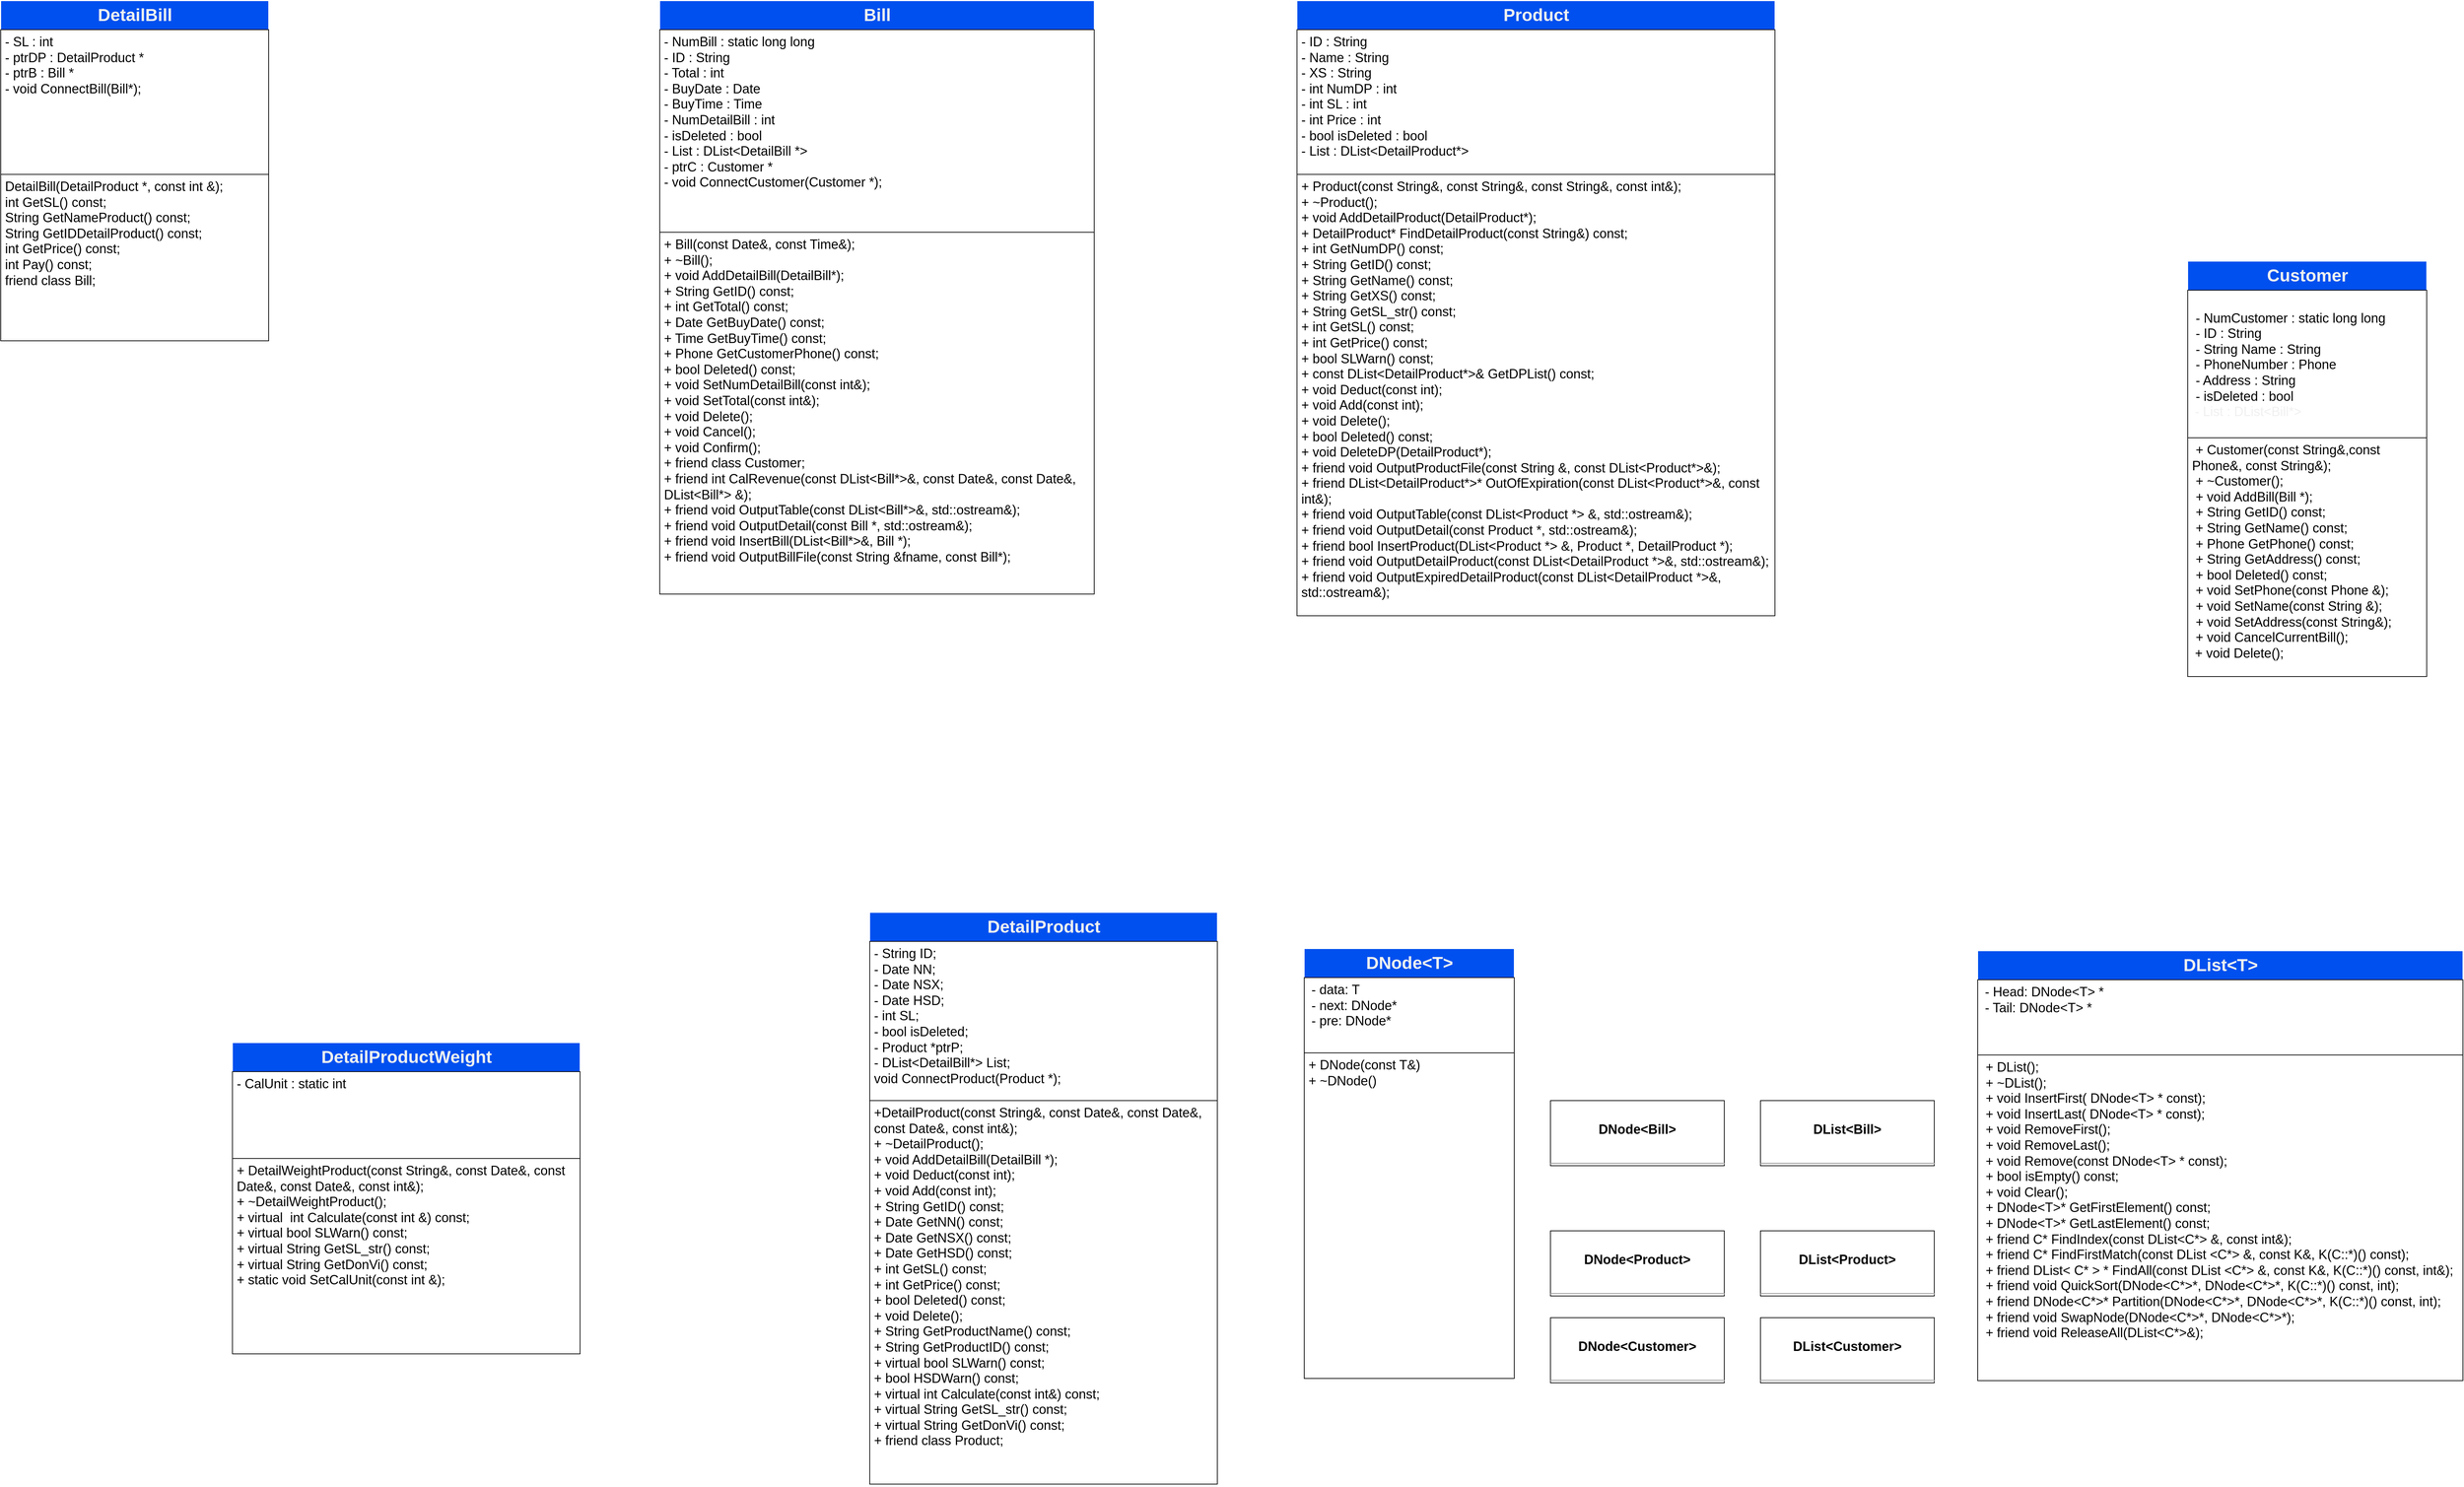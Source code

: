 <mxfile>
    <diagram id="9bruJvAFMh15KXZQaASx" name="Page-1">
        <mxGraphModel dx="5208" dy="575" grid="1" gridSize="10" guides="1" tooltips="1" connect="1" arrows="1" fold="1" page="1" pageScale="1" pageWidth="850" pageHeight="1100" math="0" shadow="0">
            <root>
                <mxCell id="0"/>
                <mxCell id="1" parent="0"/>
                <mxCell id="74" value="&lt;p style=&quot;text-align: center; margin: 4px 0px 0px; font-size: 18px;&quot;&gt;&lt;br style=&quot;font-size: 18px;&quot;&gt;&lt;/p&gt;&lt;p style=&quot;text-align: center; margin: 4px 0px 0px; font-size: 18px;&quot;&gt;&lt;b style=&quot;font-size: 18px;&quot;&gt;DNode&amp;lt;Customer&amp;gt;&lt;/b&gt;&lt;/p&gt;&lt;p style=&quot;margin: 4px 0px 0px; text-align: center; font-size: 18px;&quot;&gt;&lt;b style=&quot;font-size: 18px;&quot;&gt;&lt;br style=&quot;font-size: 18px;&quot;&gt;&lt;/b&gt;&lt;/p&gt;&lt;hr style=&quot;font-size: 18px;&quot;&gt;&lt;p style=&quot;margin: 0px 0px 0px 4px; font-size: 18px;&quot;&gt;&lt;br style=&quot;font-size: 18px;&quot;&gt;&lt;/p&gt;&lt;hr style=&quot;font-size: 18px;&quot;&gt;&lt;p style=&quot;margin: 0px 0px 0px 4px; font-size: 18px;&quot;&gt;&lt;br style=&quot;font-size: 18px;&quot;&gt;&lt;/p&gt;" style="verticalAlign=top;align=left;overflow=fill;fontSize=18;fontFamily=Helvetica;html=1;strokeColor=#000000;fontColor=default;fillColor=default;" vertex="1" parent="1">
                    <mxGeometry x="-1330" y="1860" width="240" height="90" as="geometry"/>
                </mxCell>
                <mxCell id="75" value="&lt;p style=&quot;text-align: center; margin: 4px 0px 0px; font-size: 18px;&quot;&gt;&lt;br style=&quot;font-size: 18px;&quot;&gt;&lt;/p&gt;&lt;p style=&quot;text-align: center; margin: 4px 0px 0px; font-size: 18px;&quot;&gt;&lt;b style=&quot;font-size: 18px;&quot;&gt;DNode&amp;lt;Product&amp;gt;&lt;/b&gt;&lt;/p&gt;&lt;p style=&quot;margin: 4px 0px 0px; text-align: center; font-size: 18px;&quot;&gt;&lt;b style=&quot;font-size: 18px;&quot;&gt;&lt;br style=&quot;font-size: 18px;&quot;&gt;&lt;/b&gt;&lt;/p&gt;&lt;hr style=&quot;font-size: 18px;&quot;&gt;&lt;p style=&quot;margin: 0px 0px 0px 4px; font-size: 18px;&quot;&gt;&lt;br style=&quot;font-size: 18px;&quot;&gt;&lt;/p&gt;&lt;hr style=&quot;font-size: 18px;&quot;&gt;&lt;p style=&quot;margin: 0px 0px 0px 4px; font-size: 18px;&quot;&gt;&lt;br style=&quot;font-size: 18px;&quot;&gt;&lt;/p&gt;" style="verticalAlign=top;align=left;overflow=fill;fontSize=18;fontFamily=Helvetica;html=1;strokeColor=#000000;fontColor=default;fillColor=default;" vertex="1" parent="1">
                    <mxGeometry x="-1330" y="1740" width="240" height="90" as="geometry"/>
                </mxCell>
                <mxCell id="76" value="&lt;p style=&quot;text-align: center; margin: 4px 0px 0px; font-size: 18px;&quot;&gt;&lt;br style=&quot;font-size: 18px;&quot;&gt;&lt;/p&gt;&lt;p style=&quot;text-align: center; margin: 4px 0px 0px; font-size: 18px;&quot;&gt;&lt;b style=&quot;font-size: 18px;&quot;&gt;DNode&amp;lt;Bill&amp;gt;&lt;/b&gt;&lt;/p&gt;&lt;p style=&quot;margin: 4px 0px 0px; text-align: center; font-size: 18px;&quot;&gt;&lt;b style=&quot;font-size: 18px;&quot;&gt;&lt;br style=&quot;font-size: 18px;&quot;&gt;&lt;/b&gt;&lt;/p&gt;&lt;hr style=&quot;font-size: 18px;&quot;&gt;&lt;p style=&quot;margin: 0px 0px 0px 4px; font-size: 18px;&quot;&gt;&lt;br style=&quot;font-size: 18px;&quot;&gt;&lt;/p&gt;&lt;hr style=&quot;font-size: 18px;&quot;&gt;&lt;p style=&quot;margin: 0px 0px 0px 4px; font-size: 18px;&quot;&gt;&lt;br style=&quot;font-size: 18px;&quot;&gt;&lt;/p&gt;" style="verticalAlign=top;align=left;overflow=fill;fontSize=18;fontFamily=Helvetica;html=1;strokeColor=#000000;fontColor=default;fillColor=default;" vertex="1" parent="1">
                    <mxGeometry x="-1330" y="1560" width="240" height="90" as="geometry"/>
                </mxCell>
                <mxCell id="91" style="edgeStyle=none;html=1;exitX=0.75;exitY=0;exitDx=0;exitDy=0;entryX=0.752;entryY=0.055;entryDx=0;entryDy=0;entryPerimeter=0;fontSize=18;fontColor=default;" edge="1" parent="1">
                    <mxGeometry relative="1" as="geometry">
                        <mxPoint x="-1455" y="430" as="sourcePoint"/>
                        <mxPoint x="-1454.72" y="440.065" as="targetPoint"/>
                    </mxGeometry>
                </mxCell>
                <mxCell id="92" value="&lt;b style=&quot;color: rgb(240, 240, 240); font-family: Helvetica; font-size: 24px;&quot;&gt;Customer&lt;/b&gt;" style="swimlane;html=1;fontStyle=0;childLayout=stackLayout;horizontal=1;startSize=40;fillColor=#0050ef;horizontalStack=0;resizeParent=1;resizeLast=0;collapsible=1;marginBottom=0;swimlaneFillColor=#ffffff;rounded=0;shadow=0;comic=0;labelBackgroundColor=none;strokeWidth=1;fontFamily=Verdana;fontSize=18;align=center;strokeColor=#FFFFFF;fontColor=#ffffff;" vertex="1" parent="1">
                    <mxGeometry x="-450" y="400" width="330" height="574" as="geometry"/>
                </mxCell>
                <mxCell id="93" value="&lt;br style=&quot;font-size: 18px;&quot;&gt;&amp;nbsp;-&amp;nbsp;NumCustomer : static long long&lt;br&gt;&amp;nbsp;- ID : String&lt;br&gt;&amp;nbsp;- String Name : String&lt;br&gt;&amp;nbsp;- PhoneNumber : Phone&lt;br&gt;&amp;nbsp;- Address : String&lt;br&gt;&amp;nbsp;- isDeleted : bool&lt;br&gt;&lt;p style=&quot;border-color: rgb(0, 0, 0); color: rgb(240, 240, 240); font-family: Helvetica; font-size: 18px; font-style: normal; font-variant-ligatures: normal; font-variant-caps: normal; letter-spacing: normal; orphans: 2; text-align: left; text-indent: 0px; text-transform: none; widows: 2; word-spacing: 0px; -webkit-text-stroke-width: 0px; text-decoration-thickness: initial; text-decoration-style: initial; text-decoration-color: initial; margin: 0px 0px 0px 4px;&quot;&gt;- List : DList&amp;lt;Bill*&amp;gt;&lt;/p&gt;&lt;span style=&quot;background-color: rgb(0, 0, 0); font-size: 18px;&quot;&gt;&lt;br style=&quot;font-size: 18px;&quot;&gt;&lt;/span&gt;" style="text;html=1;strokeColor=default;fillColor=default;align=left;verticalAlign=top;spacingLeft=4;spacingRight=4;whiteSpace=wrap;overflow=hidden;rotatable=0;points=[[0,0.5],[1,0.5]];portConstraint=eastwest;fontSize=18;" vertex="1" parent="92">
                    <mxGeometry y="40" width="330" height="204" as="geometry"/>
                </mxCell>
                <mxCell id="94" value="&lt;span style=&quot;font-size: 18px;&quot;&gt;&amp;nbsp;+&amp;nbsp;&lt;/span&gt;&lt;span style=&quot;font-size: 18px;&quot;&gt;Customer(const String&amp;amp;,const Phone&amp;amp;, const String&amp;amp;);&lt;/span&gt;&lt;div style=&quot;font-size: 18px;&quot;&gt;&amp;nbsp;+ ~Customer();&lt;/div&gt;&lt;div style=&quot;font-size: 18px;&quot;&gt;&amp;nbsp;+ void AddBill(Bill *);&lt;/div&gt;&lt;div style=&quot;font-size: 18px;&quot;&gt;&amp;nbsp;+ String GetID() const;&lt;/div&gt;&lt;div style=&quot;font-size: 18px;&quot;&gt;&amp;nbsp;+ String GetName() const;&lt;/div&gt;&lt;div style=&quot;font-size: 18px;&quot;&gt;&amp;nbsp;+ Phone GetPhone() const;&lt;/div&gt;&lt;div style=&quot;font-size: 18px;&quot;&gt;&amp;nbsp;+ String GetAddress() const;&lt;/div&gt;&lt;div style=&quot;font-size: 18px;&quot;&gt;&amp;nbsp;+ bool Deleted() const;&lt;/div&gt;&lt;div style=&quot;font-size: 18px;&quot;&gt;&amp;nbsp;+ void SetPhone(const Phone &amp;amp;);&lt;/div&gt;&lt;div style=&quot;font-size: 18px;&quot;&gt;&amp;nbsp;+ void SetName(const String &amp;amp;);&lt;/div&gt;&lt;div style=&quot;font-size: 18px;&quot;&gt;&amp;nbsp;+ void SetAddress(const String&amp;amp;);&lt;/div&gt;&lt;div style=&quot;font-size: 18px;&quot;&gt;&amp;nbsp;+ void CancelCurrentBill();&lt;/div&gt;&lt;p style=&quot;font-size: 18px; margin: 0px 0px 0px 4px;&quot;&gt;+ void Delete();&lt;/p&gt;" style="text;html=1;strokeColor=default;fillColor=default;align=left;verticalAlign=top;spacingLeft=4;spacingRight=4;whiteSpace=wrap;overflow=hidden;rotatable=0;points=[[0,0.5],[1,0.5]];portConstraint=eastwest;fontSize=18;gradientColor=none;" vertex="1" parent="92">
                    <mxGeometry y="244" width="330" height="330" as="geometry"/>
                </mxCell>
                <mxCell id="99" value="&lt;b style=&quot;color: rgb(240, 240, 240); font-family: Helvetica;&quot;&gt;&lt;font style=&quot;font-size: 24px;&quot;&gt;DList&amp;lt;T&amp;gt;&lt;/font&gt;&lt;/b&gt;" style="swimlane;html=1;fontStyle=0;childLayout=stackLayout;horizontal=1;startSize=40;fillColor=#0050ef;horizontalStack=0;resizeParent=1;resizeLast=0;collapsible=1;marginBottom=0;swimlaneFillColor=#ffffff;rounded=0;shadow=0;comic=0;labelBackgroundColor=none;strokeWidth=1;fontFamily=Verdana;fontSize=18;align=center;strokeColor=#FFFFFF;fontColor=#ffffff;labelBorderColor=none;" vertex="1" parent="1">
                    <mxGeometry x="-740" y="1353" width="670" height="594" as="geometry">
                        <mxRectangle x="-750" y="1350" width="140" height="40" as="alternateBounds"/>
                    </mxGeometry>
                </mxCell>
                <mxCell id="100" value="&lt;p style=&quot;margin: 0px 0px 0px 4px; font-size: 18px;&quot;&gt;&lt;font style=&quot;font-size: 18px;&quot;&gt;- Head: DNode&amp;lt;T&amp;gt; *&lt;br style=&quot;font-size: 18px;&quot;&gt;- Tail: DNode&amp;lt;T&amp;gt; *&lt;/font&gt;&lt;/p&gt;&lt;p style=&quot;margin: 0px 0px 0px 4px; font-size: 18px;&quot;&gt;&lt;br style=&quot;font-size: 18px;&quot;&gt;&lt;/p&gt;" style="text;html=1;strokeColor=default;fillColor=default;align=left;verticalAlign=top;spacingLeft=4;spacingRight=4;whiteSpace=wrap;overflow=hidden;rotatable=0;points=[[0,0.5],[1,0.5]];portConstraint=eastwest;fontSize=18;" vertex="1" parent="99">
                    <mxGeometry y="40" width="670" height="104" as="geometry"/>
                </mxCell>
                <mxCell id="101" value="&lt;span style=&quot;&quot;&gt;&amp;nbsp;+&amp;nbsp;&lt;/span&gt;&lt;span style=&quot;background-color: initial;&quot;&gt;DList();&lt;/span&gt;&lt;div style=&quot;&quot;&gt;&amp;nbsp;+ ~DList();&lt;/div&gt;&lt;div style=&quot;&quot;&gt;&amp;nbsp;+ void InsertFirst( DNode&amp;lt;T&amp;gt; * const);&lt;/div&gt;&lt;div style=&quot;&quot;&gt;&amp;nbsp;+ void InsertLast( DNode&amp;lt;T&amp;gt; * const);&lt;/div&gt;&lt;div style=&quot;&quot;&gt;&amp;nbsp;+ void RemoveFirst();&lt;/div&gt;&lt;div style=&quot;&quot;&gt;&amp;nbsp;+ void RemoveLast();&lt;/div&gt;&lt;div style=&quot;&quot;&gt;&amp;nbsp;+ void Remove(const DNode&amp;lt;T&amp;gt; * const);&lt;/div&gt;&lt;div style=&quot;&quot;&gt;&amp;nbsp;+ bool isEmpty() const;&lt;/div&gt;&lt;div style=&quot;&quot;&gt;&amp;nbsp;+ void Clear();&lt;/div&gt;&lt;div style=&quot;&quot;&gt;&amp;nbsp;+ DNode&amp;lt;T&amp;gt;* GetFirstElement() const;&lt;/div&gt;&lt;div style=&quot;&quot;&gt;&amp;nbsp;+ DNode&amp;lt;T&amp;gt;* GetLastElement() const;&lt;/div&gt;&lt;div style=&quot;&quot;&gt;&lt;span style=&quot;background-color: initial;&quot;&gt;&amp;nbsp;+ friend C* FindIndex(const DList&amp;lt;C*&amp;gt; &amp;amp;, const int&amp;amp;);&lt;/span&gt;&lt;br&gt;&lt;/div&gt;&lt;div style=&quot;&quot;&gt;&amp;nbsp;+&amp;nbsp;&lt;span style=&quot;background-color: initial;&quot;&gt;friend C* FindFirstMatch(const DList &amp;lt;C*&amp;gt; &amp;amp;, const K&amp;amp;, K(C::*)() const);&lt;/span&gt;&lt;/div&gt;&lt;div style=&quot;&quot;&gt;&lt;span style=&quot;background-color: initial;&quot;&gt;&amp;nbsp;+ friend DList&amp;lt; C* &amp;gt; * FindAll(const DList &amp;lt;C*&amp;gt; &amp;amp;, const K&amp;amp;, K(C::*)() const, int&amp;amp;);&lt;/span&gt;&lt;br&gt;&lt;/div&gt;&lt;div style=&quot;&quot;&gt;&lt;span style=&quot;background-color: initial;&quot;&gt;&amp;nbsp;+ friend void QuickSort(DNode&amp;lt;C*&amp;gt;*, DNode&amp;lt;C*&amp;gt;*, K(C::*)() const, int);&lt;/span&gt;&lt;br&gt;&lt;/div&gt;&lt;div style=&quot;&quot;&gt;&lt;span style=&quot;background-color: initial;&quot;&gt;&amp;nbsp;+ friend DNode&amp;lt;C*&amp;gt;* Partition(DNode&amp;lt;C*&amp;gt;*, DNode&amp;lt;C*&amp;gt;*, K(C::*)() const, int);&lt;/span&gt;&lt;br&gt;&lt;/div&gt;&lt;div style=&quot;&quot;&gt;&lt;span style=&quot;background-color: initial;&quot;&gt;&amp;nbsp;+ friend void SwapNode(DNode&amp;lt;C*&amp;gt;*, DNode&amp;lt;C*&amp;gt;*);&lt;/span&gt;&lt;br&gt;&lt;/div&gt;&lt;div style=&quot;&quot;&gt;&lt;span style=&quot;background-color: initial;&quot;&gt;&amp;nbsp;+ friend void ReleaseAll(DList&amp;lt;C*&amp;gt;&amp;amp;);&lt;/span&gt;&lt;/div&gt;" style="text;html=1;strokeColor=default;fillColor=default;align=left;verticalAlign=top;spacingLeft=4;spacingRight=4;whiteSpace=wrap;overflow=hidden;rotatable=0;points=[[0,0.5],[1,0.5]];portConstraint=eastwest;fontSize=18;gradientColor=none;" vertex="1" parent="99">
                    <mxGeometry y="144" width="670" height="450" as="geometry"/>
                </mxCell>
                <mxCell id="103" value="&lt;b style=&quot;color: rgb(240, 240, 240); font-family: Helvetica;&quot;&gt;&lt;font style=&quot;font-size: 24px;&quot;&gt;DNode&amp;lt;T&amp;gt;&lt;/font&gt;&lt;/b&gt;" style="swimlane;html=1;fontStyle=0;childLayout=stackLayout;horizontal=1;startSize=40;fillColor=#0050ef;horizontalStack=0;resizeParent=1;resizeLast=0;collapsible=1;marginBottom=0;swimlaneFillColor=#ffffff;rounded=0;shadow=0;comic=0;labelBackgroundColor=none;strokeWidth=1;fontFamily=Verdana;fontSize=18;align=center;strokeColor=#FFFFFF;fontColor=#ffffff;" vertex="1" parent="1">
                    <mxGeometry x="-1670" y="1350" width="290" height="594" as="geometry"/>
                </mxCell>
                <mxCell id="104" value="&lt;p style=&quot;margin: 0px 0px 0px 4px;&quot;&gt;- data: T&lt;br&gt;- next: DNode*&lt;/p&gt;&lt;p style=&quot;margin: 0px 0px 0px 4px;&quot;&gt;- pre: DNode*&lt;/p&gt;" style="text;html=1;strokeColor=default;fillColor=default;align=left;verticalAlign=top;spacingLeft=4;spacingRight=4;whiteSpace=wrap;overflow=hidden;rotatable=0;points=[[0,0.5],[1,0.5]];portConstraint=eastwest;fontSize=18;" vertex="1" parent="103">
                    <mxGeometry y="40" width="290" height="104" as="geometry"/>
                </mxCell>
                <mxCell id="105" value="&lt;span style=&quot;background-color: initial;&quot;&gt;+ DNode(const T&amp;amp;)&lt;br&gt;&lt;/span&gt;&lt;span style=&quot;background-color: initial;&quot;&gt;+ ~DNode()&lt;/span&gt;&lt;span style=&quot;background-color: initial;&quot;&gt;&lt;br&gt;&lt;/span&gt;" style="text;html=1;strokeColor=default;fillColor=default;align=left;verticalAlign=top;spacingLeft=4;spacingRight=4;whiteSpace=wrap;overflow=hidden;rotatable=0;points=[[0,0.5],[1,0.5]];portConstraint=eastwest;fontSize=18;gradientColor=none;" vertex="1" parent="103">
                    <mxGeometry y="144" width="290" height="450" as="geometry"/>
                </mxCell>
                <mxCell id="107" value="&lt;b style=&quot;color: rgb(240, 240, 240); font-family: Helvetica; font-size: 24px;&quot;&gt;Product&lt;/b&gt;" style="swimlane;html=1;fontStyle=0;childLayout=stackLayout;horizontal=1;startSize=40;fillColor=#0050ef;horizontalStack=0;resizeParent=1;resizeLast=0;collapsible=1;marginBottom=0;swimlaneFillColor=#ffffff;rounded=0;shadow=0;comic=0;labelBackgroundColor=none;strokeWidth=1;fontFamily=Verdana;fontSize=18;align=center;strokeColor=#FFFFFF;fontColor=#ffffff;" vertex="1" parent="1">
                    <mxGeometry x="-1680" y="40" width="660" height="850" as="geometry"/>
                </mxCell>
                <mxCell id="108" value="&lt;span style=&quot;background-color: rgb(0, 0, 0);&quot;&gt;&lt;div style=&quot;&quot;&gt;- ID : String&lt;/div&gt;&lt;div style=&quot;&quot;&gt;- Name : String&lt;/div&gt;&lt;div style=&quot;&quot;&gt;- XS : String&lt;/div&gt;&lt;div style=&quot;&quot;&gt;- int NumDP : int&lt;/div&gt;&lt;div style=&quot;&quot;&gt;- int SL : int&lt;/div&gt;&lt;div style=&quot;&quot;&gt;- int Price : int&lt;/div&gt;&lt;div style=&quot;&quot;&gt;- bool isDeleted : bool&lt;/div&gt;&lt;div style=&quot;&quot;&gt;- List : DList&amp;lt;DetailProduct*&amp;gt;&lt;/div&gt;&lt;/span&gt;" style="text;html=1;strokeColor=default;fillColor=default;align=left;verticalAlign=top;spacingLeft=4;spacingRight=4;whiteSpace=wrap;overflow=hidden;rotatable=0;points=[[0,0.5],[1,0.5]];portConstraint=eastwest;fontSize=18;" vertex="1" parent="107">
                    <mxGeometry y="40" width="660" height="200" as="geometry"/>
                </mxCell>
                <mxCell id="109" value="&lt;div&gt;+ Product(const String&amp;amp;, const String&amp;amp;, const String&amp;amp;, const int&amp;amp;);&lt;/div&gt;&lt;div&gt;+ ~Product();&lt;/div&gt;&lt;div&gt;+ void AddDetailProduct(DetailProduct*);&lt;/div&gt;&lt;div&gt;+ DetailProduct* FindDetailProduct(const String&amp;amp;) const;&lt;/div&gt;&lt;div&gt;+ int GetNumDP() const;&lt;/div&gt;&lt;div&gt;+ String GetID() const;&lt;/div&gt;&lt;div&gt;+ String GetName() const;&lt;/div&gt;&lt;div&gt;+ String GetXS() const;&lt;/div&gt;&lt;div&gt;+ String GetSL_str() const;&lt;/div&gt;&lt;div&gt;+ int GetSL() const;&lt;/div&gt;&lt;div&gt;+ int GetPrice() const;&lt;/div&gt;&lt;div&gt;+ bool SLWarn() const;&lt;/div&gt;&lt;div&gt;+ const DList&amp;lt;DetailProduct*&amp;gt;&amp;amp; GetDPList() const;&lt;/div&gt;&lt;div&gt;+ void Deduct(const int);&lt;/div&gt;&lt;div&gt;+ void Add(const int);&lt;/div&gt;&lt;div&gt;+ void Delete();&lt;/div&gt;&lt;div&gt;+ bool Deleted() const;&lt;/div&gt;&lt;div&gt;+ void DeleteDP(DetailProduct*);&lt;/div&gt;&lt;div&gt;&lt;div&gt;+ friend void OutputProductFile(const String &amp;amp;, const DList&amp;lt;Product*&amp;gt;&amp;amp;);&lt;/div&gt;&lt;div&gt;+ friend DList&amp;lt;DetailProduct*&amp;gt;* OutOfExpiration(const DList&amp;lt;Product*&amp;gt;&amp;amp;, const int&amp;amp;);&lt;/div&gt;&lt;div&gt;+ friend void OutputTable(const DList&amp;lt;Product *&amp;gt; &amp;amp;, std::ostream&amp;amp;);&lt;/div&gt;&lt;div&gt;+ friend void OutputDetail(const Product *, std::ostream&amp;amp;);&lt;/div&gt;&lt;div&gt;+ friend bool InsertProduct(DList&amp;lt;Product *&amp;gt; &amp;amp;, Product *, DetailProduct *);&lt;/div&gt;&lt;div&gt;+ friend void OutputDetailProduct(const DList&amp;lt;DetailProduct *&amp;gt;&amp;amp;, std::ostream&amp;amp;);&lt;/div&gt;&lt;div&gt;+ friend void OutputExpiredDetailProduct(const DList&amp;lt;DetailProduct *&amp;gt;&amp;amp;, std::ostream&amp;amp;);&lt;/div&gt;&lt;/div&gt;" style="text;html=1;strokeColor=default;fillColor=default;align=left;verticalAlign=top;spacingLeft=4;spacingRight=4;whiteSpace=wrap;overflow=hidden;rotatable=0;points=[[0,0.5],[1,0.5]];portConstraint=eastwest;fontSize=18;gradientColor=none;" vertex="1" parent="107">
                    <mxGeometry y="240" width="660" height="610" as="geometry"/>
                </mxCell>
                <mxCell id="114" value="&lt;b style=&quot;color: rgb(240, 240, 240); font-family: Helvetica; font-size: 24px;&quot;&gt;DetailProduct&lt;/b&gt;" style="swimlane;html=1;fontStyle=0;childLayout=stackLayout;horizontal=1;startSize=40;fillColor=#0050ef;horizontalStack=0;resizeParent=1;resizeLast=0;collapsible=1;marginBottom=0;swimlaneFillColor=#ffffff;rounded=0;shadow=0;comic=0;labelBackgroundColor=none;strokeWidth=1;fontFamily=Verdana;fontSize=18;align=center;strokeColor=#FFFFFF;fontColor=#ffffff;" vertex="1" parent="1">
                    <mxGeometry x="-2270" y="1300" width="480" height="790" as="geometry"/>
                </mxCell>
                <mxCell id="115" value="&lt;span style=&quot;background-color: rgb(0, 0, 0);&quot;&gt;&lt;div style=&quot;&quot;&gt;&lt;div&gt;- String ID;&lt;/div&gt;&lt;div&gt;- Date NN;&lt;/div&gt;&lt;div&gt;- Date NSX;&lt;/div&gt;&lt;div&gt;- Date HSD;&lt;/div&gt;&lt;div&gt;- int SL;&lt;/div&gt;&lt;div&gt;- bool isDeleted;&lt;/div&gt;&lt;div&gt;- Product *ptrP;&lt;/div&gt;&lt;div&gt;- DList&amp;lt;DetailBill*&amp;gt; List;&lt;/div&gt;&lt;div&gt;void ConnectProduct(Product *);&lt;/div&gt;&lt;/div&gt;&lt;/span&gt;" style="text;html=1;strokeColor=default;fillColor=default;align=left;verticalAlign=top;spacingLeft=4;spacingRight=4;whiteSpace=wrap;overflow=hidden;rotatable=0;points=[[0,0.5],[1,0.5]];portConstraint=eastwest;fontSize=18;" vertex="1" parent="114">
                    <mxGeometry y="40" width="480" height="220" as="geometry"/>
                </mxCell>
                <mxCell id="116" value="&lt;div&gt;+DetailProduct(const String&amp;amp;, const Date&amp;amp;, const Date&amp;amp;, const Date&amp;amp;, const int&amp;amp;);&lt;/div&gt;&lt;div&gt;+ ~DetailProduct();&lt;/div&gt;&lt;div&gt;+ void AddDetailBill(DetailBill *);&lt;/div&gt;&lt;div&gt;+ void Deduct(const int);&lt;/div&gt;&lt;div&gt;+ void Add(const int);&lt;/div&gt;&lt;div&gt;+ String GetID() const;&lt;/div&gt;&lt;div&gt;+ Date GetNN() const;&lt;/div&gt;&lt;div&gt;+ Date GetNSX() const;&lt;/div&gt;&lt;div&gt;+ Date GetHSD() const;&lt;/div&gt;&lt;div&gt;+ int GetSL() const;&lt;/div&gt;&lt;div&gt;+ int GetPrice() const;&lt;/div&gt;&lt;div&gt;+ bool Deleted() const;&lt;/div&gt;&lt;div&gt;+ void Delete();&lt;/div&gt;&lt;div&gt;+ String GetProductName() const;&lt;/div&gt;&lt;div&gt;+ String GetProductID() const;&lt;/div&gt;&lt;div&gt;+ virtual bool SLWarn() const;&lt;/div&gt;&lt;div&gt;+ bool HSDWarn() const;&lt;/div&gt;&lt;div&gt;+ virtual int Calculate(const int&amp;amp;) const;&lt;/div&gt;&lt;div&gt;+ virtual String GetSL_str() const;&lt;/div&gt;&lt;div&gt;+ virtual String GetDonVi() const;&lt;/div&gt;&lt;div&gt;+ friend class Product;&lt;/div&gt;" style="text;html=1;strokeColor=default;fillColor=default;align=left;verticalAlign=top;spacingLeft=4;spacingRight=4;whiteSpace=wrap;overflow=hidden;rotatable=0;points=[[0,0.5],[1,0.5]];portConstraint=eastwest;fontSize=18;gradientColor=none;" vertex="1" parent="114">
                    <mxGeometry y="260" width="480" height="530" as="geometry"/>
                </mxCell>
                <mxCell id="117" value="&lt;b style=&quot;color: rgb(240, 240, 240); font-family: Helvetica; font-size: 24px;&quot;&gt;DetailProductWeight&lt;/b&gt;" style="swimlane;html=1;fontStyle=0;childLayout=stackLayout;horizontal=1;startSize=40;fillColor=#0050ef;horizontalStack=0;resizeParent=1;resizeLast=0;collapsible=1;marginBottom=0;swimlaneFillColor=#ffffff;rounded=0;shadow=0;comic=0;labelBackgroundColor=none;strokeWidth=1;fontFamily=Verdana;fontSize=18;align=center;strokeColor=#FFFFFF;fontColor=#ffffff;" vertex="1" parent="1">
                    <mxGeometry x="-3150" y="1480" width="480" height="430" as="geometry"/>
                </mxCell>
                <mxCell id="118" value="&lt;span style=&quot;background-color: rgb(0, 0, 0);&quot;&gt;&lt;div style=&quot;&quot;&gt;- CalUnit : static int&lt;br&gt;&lt;/div&gt;&lt;div style=&quot;&quot;&gt;&lt;br&gt;&lt;/div&gt;&lt;/span&gt;" style="text;html=1;strokeColor=default;fillColor=default;align=left;verticalAlign=top;spacingLeft=4;spacingRight=4;whiteSpace=wrap;overflow=hidden;rotatable=0;points=[[0,0.5],[1,0.5]];portConstraint=eastwest;fontSize=18;" vertex="1" parent="117">
                    <mxGeometry y="40" width="480" height="120" as="geometry"/>
                </mxCell>
                <mxCell id="119" value="&lt;div&gt;+ DetailWeightProduct(const String&amp;amp;, const Date&amp;amp;, const Date&amp;amp;, const Date&amp;amp;, const int&amp;amp;);&lt;/div&gt;&lt;div&gt;+ ~DetailWeightProduct();&lt;/div&gt;&lt;div&gt;+ virtual&amp;nbsp; int Calculate(const int &amp;amp;) const;&lt;/div&gt;&lt;div&gt;+ virtual bool SLWarn() const;&lt;/div&gt;&lt;div&gt;+ virtual String GetSL_str() const;&lt;/div&gt;&lt;div&gt;+ virtual String GetDonVi() const;&lt;/div&gt;&lt;div&gt;+ static void SetCalUnit(const int &amp;amp;);&lt;/div&gt;" style="text;html=1;strokeColor=default;fillColor=default;align=left;verticalAlign=top;spacingLeft=4;spacingRight=4;whiteSpace=wrap;overflow=hidden;rotatable=0;points=[[0,0.5],[1,0.5]];portConstraint=eastwest;fontSize=18;gradientColor=none;" vertex="1" parent="117">
                    <mxGeometry y="160" width="480" height="270" as="geometry"/>
                </mxCell>
                <mxCell id="120" value="&lt;b style=&quot;color: rgb(240, 240, 240); font-family: Helvetica; font-size: 24px;&quot;&gt;Bill&lt;/b&gt;" style="swimlane;html=1;fontStyle=0;childLayout=stackLayout;horizontal=1;startSize=40;fillColor=#0050ef;horizontalStack=0;resizeParent=1;resizeLast=0;collapsible=1;marginBottom=0;swimlaneFillColor=#ffffff;rounded=0;shadow=0;comic=0;labelBackgroundColor=none;strokeWidth=1;fontFamily=Verdana;fontSize=18;align=center;strokeColor=#FFFFFF;fontColor=#ffffff;" vertex="1" parent="1">
                    <mxGeometry x="-2560" y="40" width="600" height="820" as="geometry"/>
                </mxCell>
                <mxCell id="121" value="&lt;span style=&quot;background-color: rgb(0, 0, 0);&quot;&gt;&lt;div style=&quot;&quot;&gt;&lt;div&gt;- NumBill : static long long&lt;/div&gt;&lt;div&gt;- ID : String&lt;/div&gt;&lt;div&gt;- Total : int&lt;/div&gt;&lt;div&gt;- BuyDate : Date&lt;/div&gt;&lt;div&gt;- BuyTime : Time&lt;/div&gt;&lt;div&gt;- NumDetailBill : int&lt;/div&gt;&lt;div&gt;- isDeleted : bool&lt;/div&gt;&lt;div&gt;- List : DList&amp;lt;DetailBill *&amp;gt;&lt;/div&gt;&lt;div&gt;- ptrC : Customer *&lt;/div&gt;&lt;div&gt;- void ConnectCustomer(Customer *);&lt;/div&gt;&lt;/div&gt;&lt;/span&gt;" style="text;html=1;strokeColor=default;fillColor=default;align=left;verticalAlign=top;spacingLeft=4;spacingRight=4;whiteSpace=wrap;overflow=hidden;rotatable=0;points=[[0,0.5],[1,0.5]];portConstraint=eastwest;fontSize=18;" vertex="1" parent="120">
                    <mxGeometry y="40" width="600" height="280" as="geometry"/>
                </mxCell>
                <mxCell id="122" value="&lt;div&gt;+ Bill(const Date&amp;amp;, const Time&amp;amp;);&lt;/div&gt;&lt;div&gt;+ ~Bill();&lt;/div&gt;&lt;div&gt;+ void AddDetailBill(DetailBill*);&lt;/div&gt;&lt;div&gt;+ String GetID() const;&lt;/div&gt;&lt;div&gt;+ int GetTotal() const;&lt;/div&gt;&lt;div&gt;+ Date GetBuyDate() const;&lt;/div&gt;&lt;div&gt;+ Time GetBuyTime() const;&lt;/div&gt;&lt;div&gt;+ Phone GetCustomerPhone() const;&lt;/div&gt;&lt;div&gt;+ bool Deleted() const;&lt;/div&gt;&lt;div&gt;+ void SetNumDetailBill(const int&amp;amp;);&lt;/div&gt;&lt;div&gt;+ void SetTotal(const int&amp;amp;);&lt;/div&gt;&lt;div&gt;+ void Delete();&lt;/div&gt;&lt;div&gt;+ void Cancel();&lt;/div&gt;&lt;div&gt;+ void Confirm();&lt;/div&gt;&lt;div&gt;+ friend class Customer;&lt;/div&gt;&lt;div&gt;&lt;div&gt;+ friend int CalRevenue(const DList&amp;lt;Bill*&amp;gt;&amp;amp;, const Date&amp;amp;, const Date&amp;amp;, DList&amp;lt;Bill*&amp;gt; &amp;amp;);&lt;/div&gt;&lt;div&gt;+ friend void OutputTable(const DList&amp;lt;Bill*&amp;gt;&amp;amp;, std::ostream&amp;amp;);&lt;/div&gt;&lt;div&gt;+ friend void OutputDetail(const Bill *, std::ostream&amp;amp;);&lt;/div&gt;&lt;div&gt;+ friend void InsertBill(DList&amp;lt;Bill*&amp;gt;&amp;amp;, Bill *);&lt;/div&gt;&lt;div&gt;+ friend void OutputBillFile(const String &amp;amp;fname, const Bill*);&lt;/div&gt;&lt;/div&gt;" style="text;html=1;strokeColor=default;fillColor=default;align=left;verticalAlign=top;spacingLeft=4;spacingRight=4;whiteSpace=wrap;overflow=hidden;rotatable=0;points=[[0,0.5],[1,0.5]];portConstraint=eastwest;fontSize=18;gradientColor=none;" vertex="1" parent="120">
                    <mxGeometry y="320" width="600" height="500" as="geometry"/>
                </mxCell>
                <mxCell id="123" value="&lt;b style=&quot;color: rgb(240, 240, 240); font-family: Helvetica; font-size: 24px;&quot;&gt;DetailBill&lt;/b&gt;" style="swimlane;html=1;fontStyle=0;childLayout=stackLayout;horizontal=1;startSize=40;fillColor=#0050ef;horizontalStack=0;resizeParent=1;resizeLast=0;collapsible=1;marginBottom=0;swimlaneFillColor=#ffffff;rounded=0;shadow=0;comic=0;labelBackgroundColor=none;strokeWidth=1;fontFamily=Verdana;fontSize=18;align=center;strokeColor=#FFFFFF;fontColor=#ffffff;" vertex="1" parent="1">
                    <mxGeometry x="-3470" y="40" width="370" height="470" as="geometry"/>
                </mxCell>
                <mxCell id="124" value="&lt;span style=&quot;background-color: rgb(0, 0, 0);&quot;&gt;&lt;div style=&quot;&quot;&gt;&lt;div&gt;- SL : int&lt;/div&gt;&lt;div&gt;- ptrDP : DetailProduct *&lt;/div&gt;&lt;div&gt;- ptrB : Bill *&lt;/div&gt;&lt;div&gt;- void ConnectBill(Bill*);&lt;/div&gt;&lt;/div&gt;&lt;/span&gt;" style="text;html=1;strokeColor=default;fillColor=default;align=left;verticalAlign=top;spacingLeft=4;spacingRight=4;whiteSpace=wrap;overflow=hidden;rotatable=0;points=[[0,0.5],[1,0.5]];portConstraint=eastwest;fontSize=18;" vertex="1" parent="123">
                    <mxGeometry y="40" width="370" height="200" as="geometry"/>
                </mxCell>
                <mxCell id="125" value="&lt;div&gt;DetailBill(DetailProduct *, const int &amp;amp;);&lt;/div&gt;&lt;div&gt;int GetSL() const;&lt;/div&gt;&lt;div&gt;String GetNameProduct() const;&lt;/div&gt;&lt;div&gt;String GetIDDetailProduct() const;&lt;/div&gt;&lt;div&gt;int GetPrice() const;&lt;/div&gt;&lt;div&gt;int Pay() const;&lt;/div&gt;&lt;div&gt;friend class Bill;&lt;/div&gt;" style="text;html=1;strokeColor=default;fillColor=default;align=left;verticalAlign=top;spacingLeft=4;spacingRight=4;whiteSpace=wrap;overflow=hidden;rotatable=0;points=[[0,0.5],[1,0.5]];portConstraint=eastwest;fontSize=18;gradientColor=none;" vertex="1" parent="123">
                    <mxGeometry y="240" width="370" height="230" as="geometry"/>
                </mxCell>
                <mxCell id="126" value="&lt;p style=&quot;text-align: center; margin: 4px 0px 0px; font-size: 18px;&quot;&gt;&lt;br style=&quot;font-size: 18px;&quot;&gt;&lt;/p&gt;&lt;p style=&quot;text-align: center; margin: 4px 0px 0px; font-size: 18px;&quot;&gt;&lt;b style=&quot;font-size: 18px;&quot;&gt;DList&amp;lt;Bill&amp;gt;&lt;/b&gt;&lt;/p&gt;&lt;p style=&quot;margin: 4px 0px 0px; text-align: center; font-size: 18px;&quot;&gt;&lt;b style=&quot;font-size: 18px;&quot;&gt;&lt;br style=&quot;font-size: 18px;&quot;&gt;&lt;/b&gt;&lt;/p&gt;&lt;hr style=&quot;font-size: 18px;&quot;&gt;&lt;p style=&quot;margin: 0px 0px 0px 4px; font-size: 18px;&quot;&gt;&lt;br style=&quot;font-size: 18px;&quot;&gt;&lt;/p&gt;&lt;hr style=&quot;font-size: 18px;&quot;&gt;&lt;p style=&quot;margin: 0px 0px 0px 4px; font-size: 18px;&quot;&gt;&lt;br style=&quot;font-size: 18px;&quot;&gt;&lt;/p&gt;" style="verticalAlign=top;align=left;overflow=fill;fontSize=18;fontFamily=Helvetica;html=1;strokeColor=#000000;fontColor=default;fillColor=default;" vertex="1" parent="1">
                    <mxGeometry x="-1040" y="1560" width="240" height="90" as="geometry"/>
                </mxCell>
                <mxCell id="127" value="&lt;p style=&quot;text-align: center; margin: 4px 0px 0px; font-size: 18px;&quot;&gt;&lt;br style=&quot;font-size: 18px;&quot;&gt;&lt;/p&gt;&lt;p style=&quot;text-align: center; margin: 4px 0px 0px; font-size: 18px;&quot;&gt;&lt;b style=&quot;font-size: 18px;&quot;&gt;DList&amp;lt;Product&amp;gt;&lt;/b&gt;&lt;/p&gt;&lt;p style=&quot;margin: 4px 0px 0px; text-align: center; font-size: 18px;&quot;&gt;&lt;b style=&quot;font-size: 18px;&quot;&gt;&lt;br style=&quot;font-size: 18px;&quot;&gt;&lt;/b&gt;&lt;/p&gt;&lt;hr style=&quot;font-size: 18px;&quot;&gt;&lt;p style=&quot;margin: 0px 0px 0px 4px; font-size: 18px;&quot;&gt;&lt;br style=&quot;font-size: 18px;&quot;&gt;&lt;/p&gt;&lt;hr style=&quot;font-size: 18px;&quot;&gt;&lt;p style=&quot;margin: 0px 0px 0px 4px; font-size: 18px;&quot;&gt;&lt;br style=&quot;font-size: 18px;&quot;&gt;&lt;/p&gt;" style="verticalAlign=top;align=left;overflow=fill;fontSize=18;fontFamily=Helvetica;html=1;strokeColor=#000000;fontColor=default;fillColor=default;" vertex="1" parent="1">
                    <mxGeometry x="-1040" y="1740" width="240" height="90" as="geometry"/>
                </mxCell>
                <mxCell id="128" value="&lt;p style=&quot;text-align: center; margin: 4px 0px 0px; font-size: 18px;&quot;&gt;&lt;br style=&quot;font-size: 18px;&quot;&gt;&lt;/p&gt;&lt;p style=&quot;text-align: center; margin: 4px 0px 0px; font-size: 18px;&quot;&gt;&lt;b style=&quot;font-size: 18px;&quot;&gt;DList&amp;lt;Customer&amp;gt;&lt;/b&gt;&lt;/p&gt;&lt;p style=&quot;margin: 4px 0px 0px; text-align: center; font-size: 18px;&quot;&gt;&lt;b style=&quot;font-size: 18px;&quot;&gt;&lt;br style=&quot;font-size: 18px;&quot;&gt;&lt;/b&gt;&lt;/p&gt;&lt;hr style=&quot;font-size: 18px;&quot;&gt;&lt;p style=&quot;margin: 0px 0px 0px 4px; font-size: 18px;&quot;&gt;&lt;br style=&quot;font-size: 18px;&quot;&gt;&lt;/p&gt;&lt;hr style=&quot;font-size: 18px;&quot;&gt;&lt;p style=&quot;margin: 0px 0px 0px 4px; font-size: 18px;&quot;&gt;&lt;br style=&quot;font-size: 18px;&quot;&gt;&lt;/p&gt;" style="verticalAlign=top;align=left;overflow=fill;fontSize=18;fontFamily=Helvetica;html=1;strokeColor=#000000;fontColor=default;fillColor=default;" vertex="1" parent="1">
                    <mxGeometry x="-1040" y="1860" width="240" height="90" as="geometry"/>
                </mxCell>
            </root>
        </mxGraphModel>
    </diagram>
</mxfile>
